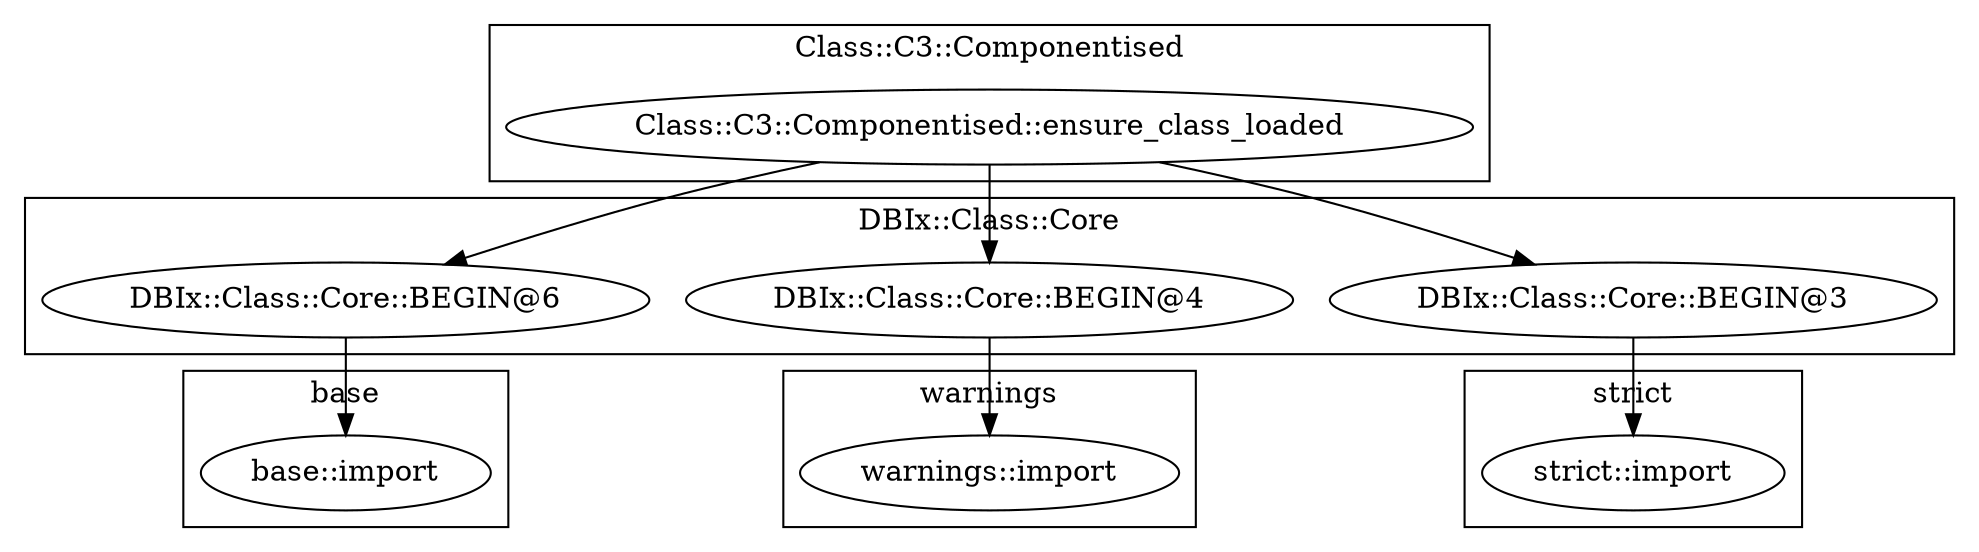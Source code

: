 digraph {
graph [overlap=false]
subgraph cluster_DBIx_Class_Core {
	label="DBIx::Class::Core";
	"DBIx::Class::Core::BEGIN@6";
	"DBIx::Class::Core::BEGIN@4";
	"DBIx::Class::Core::BEGIN@3";
}
subgraph cluster_base {
	label="base";
	"base::import";
}
subgraph cluster_Class_C3_Componentised {
	label="Class::C3::Componentised";
	"Class::C3::Componentised::ensure_class_loaded";
}
subgraph cluster_warnings {
	label="warnings";
	"warnings::import";
}
subgraph cluster_strict {
	label="strict";
	"strict::import";
}
"Class::C3::Componentised::ensure_class_loaded" -> "DBIx::Class::Core::BEGIN@4";
"DBIx::Class::Core::BEGIN@6" -> "base::import";
"DBIx::Class::Core::BEGIN@4" -> "warnings::import";
"Class::C3::Componentised::ensure_class_loaded" -> "DBIx::Class::Core::BEGIN@3";
"DBIx::Class::Core::BEGIN@3" -> "strict::import";
"Class::C3::Componentised::ensure_class_loaded" -> "DBIx::Class::Core::BEGIN@6";
}
